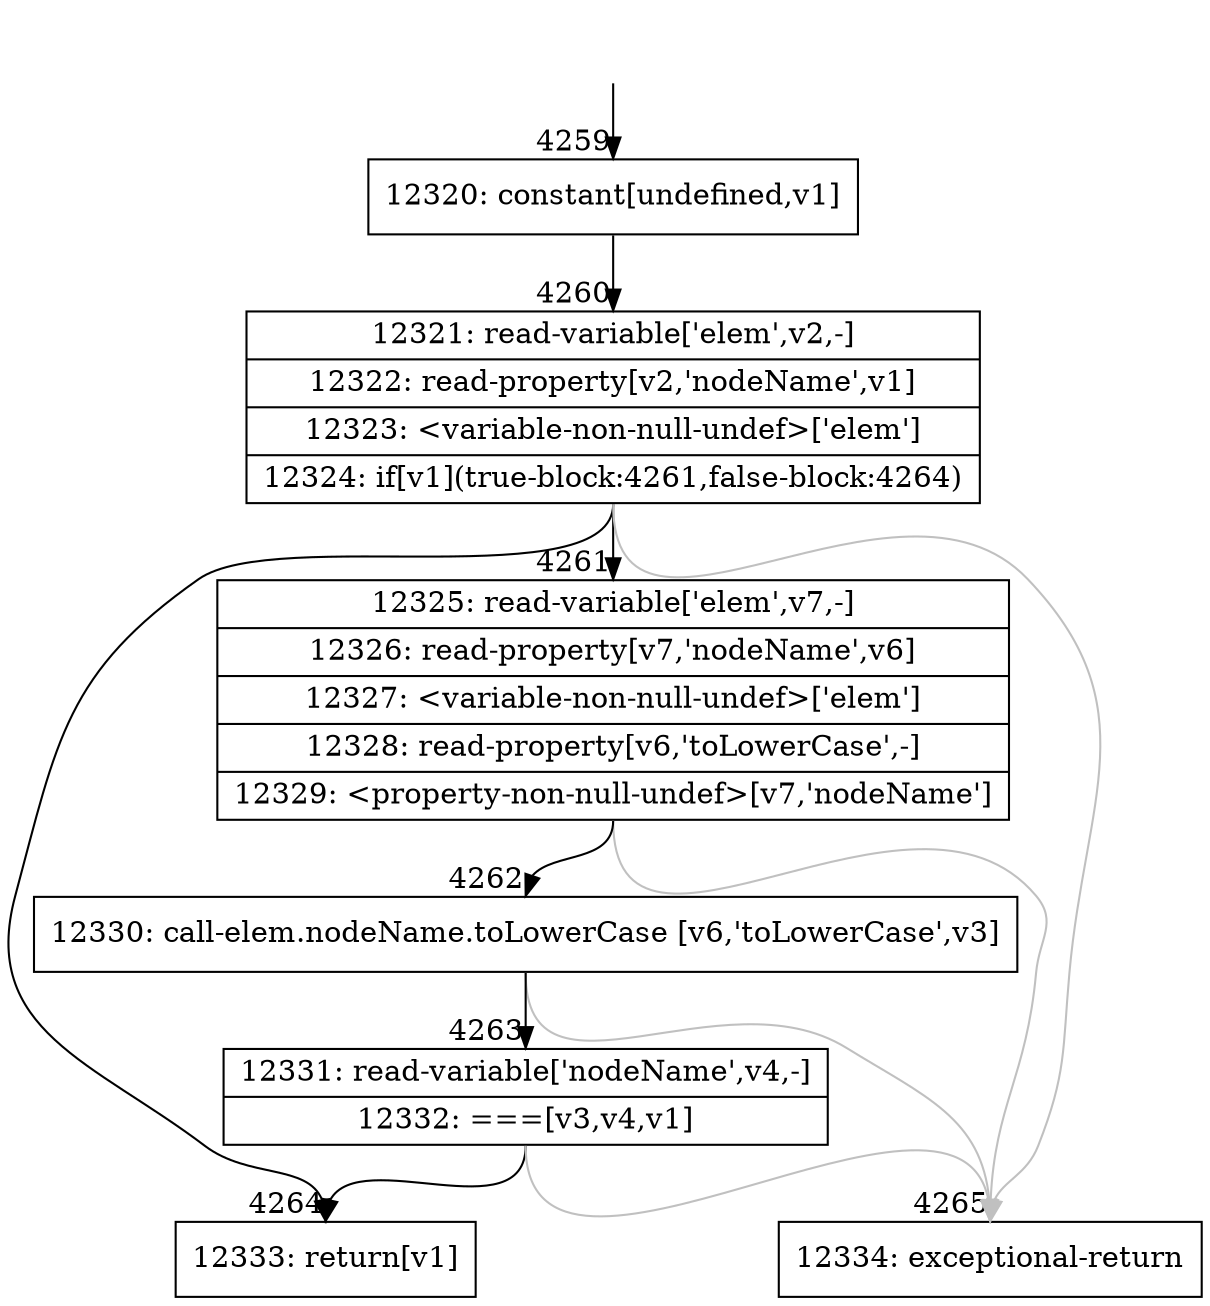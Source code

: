 digraph {
rankdir="TD"
BB_entry278[shape=none,label=""];
BB_entry278 -> BB4259 [tailport=s, headport=n, headlabel="    4259"]
BB4259 [shape=record label="{12320: constant[undefined,v1]}" ] 
BB4259 -> BB4260 [tailport=s, headport=n, headlabel="      4260"]
BB4260 [shape=record label="{12321: read-variable['elem',v2,-]|12322: read-property[v2,'nodeName',v1]|12323: \<variable-non-null-undef\>['elem']|12324: if[v1](true-block:4261,false-block:4264)}" ] 
BB4260 -> BB4264 [tailport=s, headport=n, headlabel="      4264"]
BB4260 -> BB4261 [tailport=s, headport=n, headlabel="      4261"]
BB4260 -> BB4265 [tailport=s, headport=n, color=gray, headlabel="      4265"]
BB4261 [shape=record label="{12325: read-variable['elem',v7,-]|12326: read-property[v7,'nodeName',v6]|12327: \<variable-non-null-undef\>['elem']|12328: read-property[v6,'toLowerCase',-]|12329: \<property-non-null-undef\>[v7,'nodeName']}" ] 
BB4261 -> BB4262 [tailport=s, headport=n, headlabel="      4262"]
BB4261 -> BB4265 [tailport=s, headport=n, color=gray]
BB4262 [shape=record label="{12330: call-elem.nodeName.toLowerCase [v6,'toLowerCase',v3]}" ] 
BB4262 -> BB4263 [tailport=s, headport=n, headlabel="      4263"]
BB4262 -> BB4265 [tailport=s, headport=n, color=gray]
BB4263 [shape=record label="{12331: read-variable['nodeName',v4,-]|12332: ===[v3,v4,v1]}" ] 
BB4263 -> BB4264 [tailport=s, headport=n]
BB4263 -> BB4265 [tailport=s, headport=n, color=gray]
BB4264 [shape=record label="{12333: return[v1]}" ] 
BB4265 [shape=record label="{12334: exceptional-return}" ] 
//#$~ 4642
}
